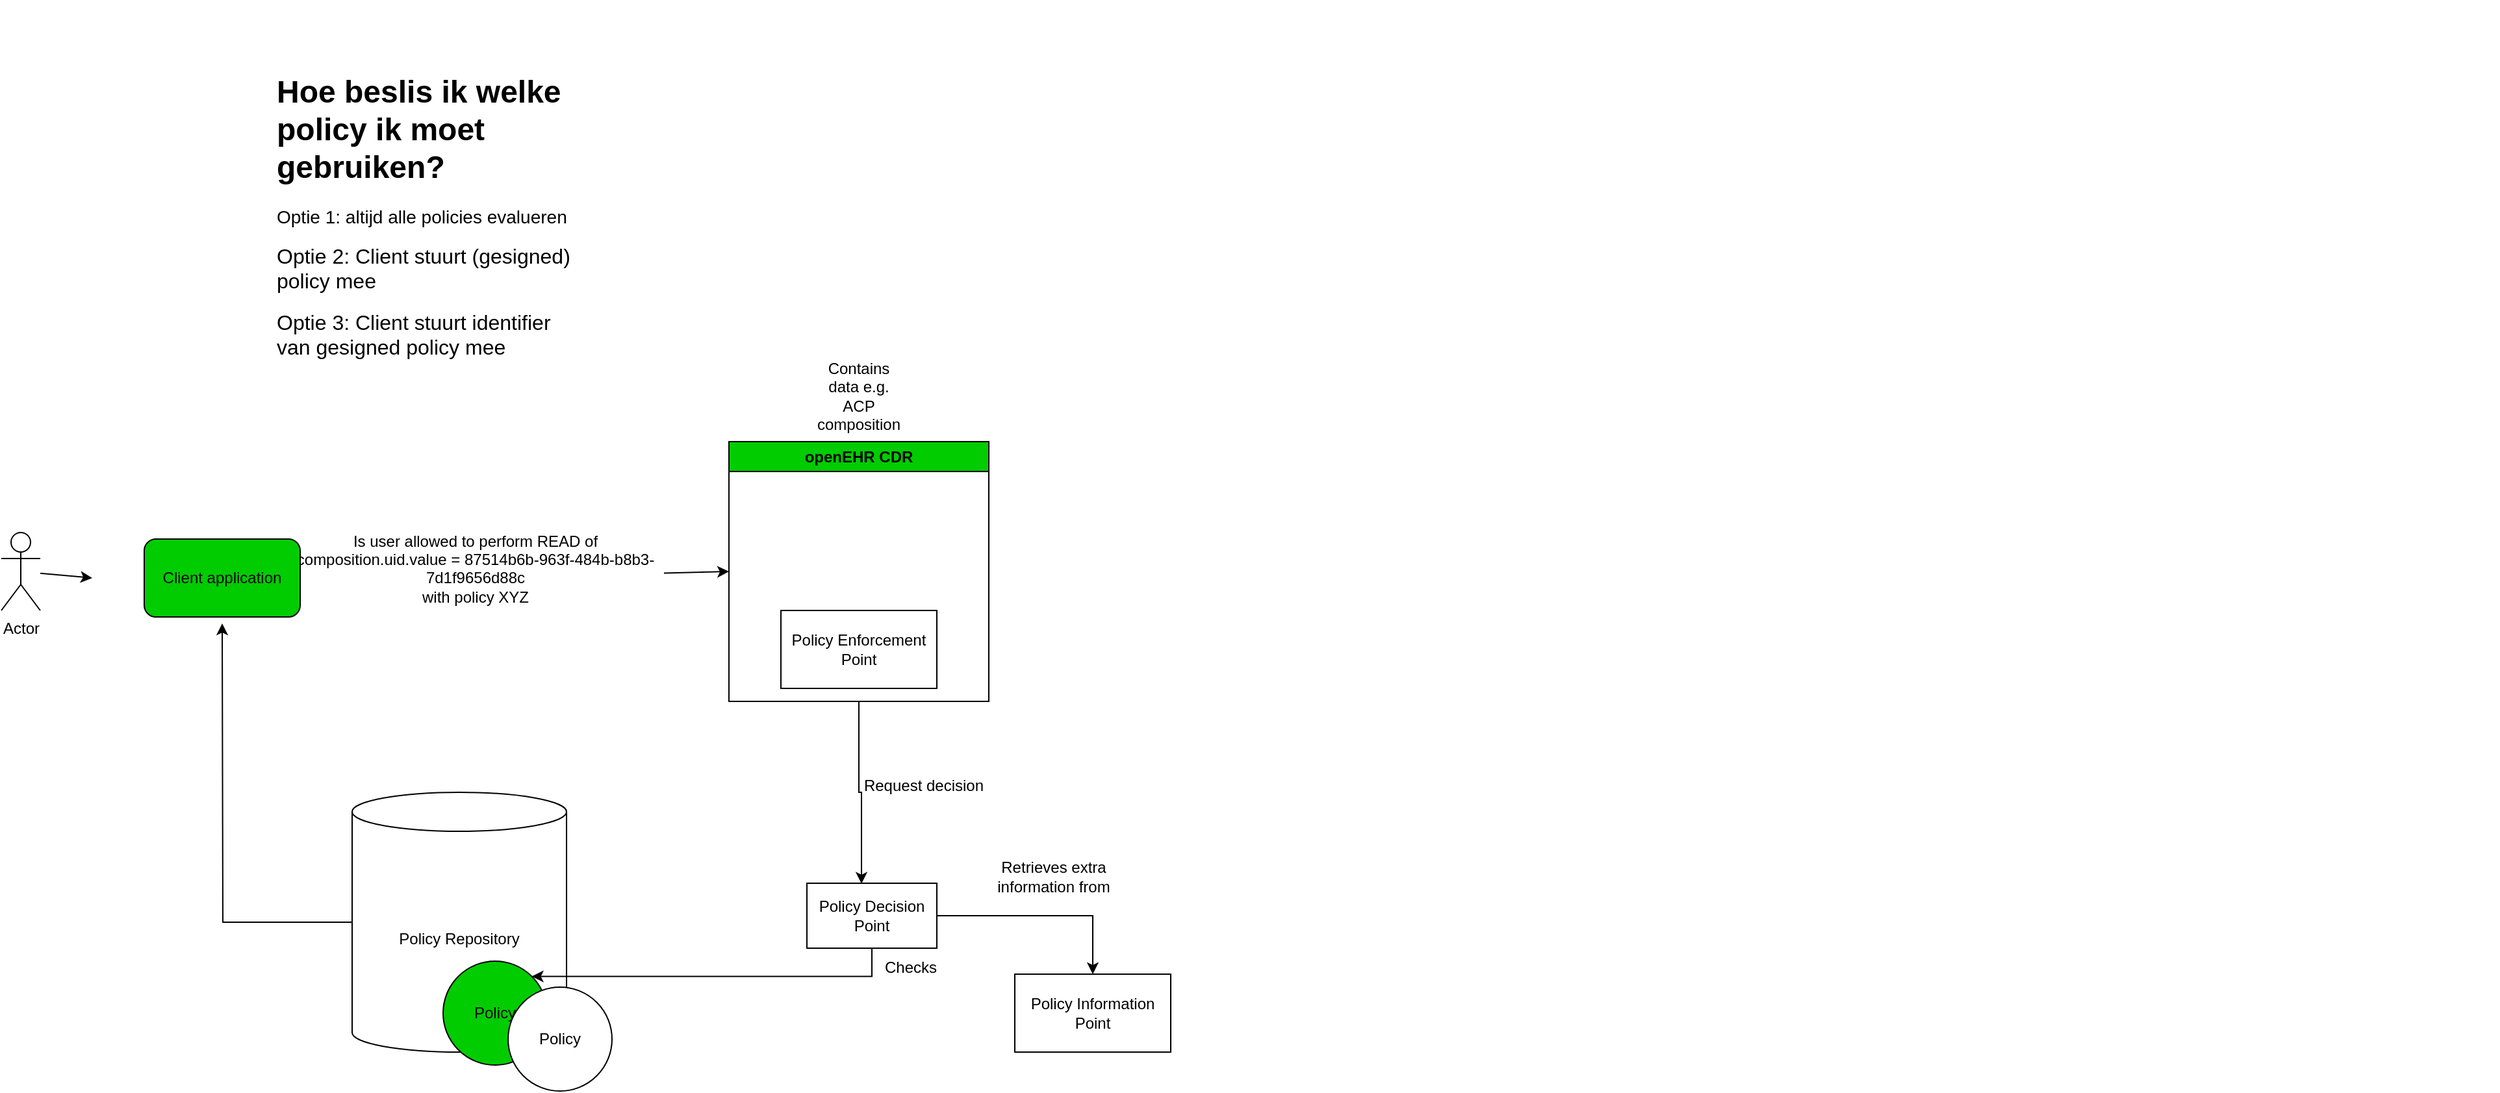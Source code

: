 <mxfile version="24.3.1" type="device">
  <diagram name="Page-1" id="9VoOU8_NqmbsLiig9-E2">
    <mxGraphModel dx="2439" dy="2203" grid="1" gridSize="10" guides="1" tooltips="1" connect="1" arrows="1" fold="1" page="1" pageScale="1" pageWidth="850" pageHeight="1100" math="0" shadow="0">
      <root>
        <mxCell id="0" />
        <mxCell id="1" parent="0" />
        <mxCell id="pjgg4CAAk_bMe1FnvngC-35" value="Policy Repository" style="shape=cylinder3;whiteSpace=wrap;html=1;boundedLbl=1;backgroundOutline=1;size=15;" vertex="1" parent="1">
          <mxGeometry x="160" y="360" width="165" height="200" as="geometry" />
        </mxCell>
        <mxCell id="pjgg4CAAk_bMe1FnvngC-39" value="Policy" style="ellipse;whiteSpace=wrap;html=1;rounded=0;fillColor=#00CC00;" vertex="1" parent="1">
          <mxGeometry x="230" y="490" width="80" height="80" as="geometry" />
        </mxCell>
        <mxCell id="pjgg4CAAk_bMe1FnvngC-3" value="Actor" style="shape=umlActor;verticalLabelPosition=bottom;verticalAlign=top;html=1;outlineConnect=0;" vertex="1" parent="1">
          <mxGeometry x="-110" y="160" width="30" height="60" as="geometry" />
        </mxCell>
        <mxCell id="pjgg4CAAk_bMe1FnvngC-6" value="" style="endArrow=classic;html=1;rounded=0;entryX=0;entryY=0.5;entryDx=0;entryDy=0;" edge="1" parent="1" source="pjgg4CAAk_bMe1FnvngC-7" target="pjgg4CAAk_bMe1FnvngC-23">
          <mxGeometry width="50" height="50" relative="1" as="geometry">
            <mxPoint x="480" y="330" as="sourcePoint" />
            <mxPoint x="480" y="205" as="targetPoint" />
          </mxGeometry>
        </mxCell>
        <mxCell id="pjgg4CAAk_bMe1FnvngC-8" value="" style="endArrow=classic;html=1;rounded=0;entryX=0;entryY=0.5;entryDx=0;entryDy=0;" edge="1" parent="1" source="pjgg4CAAk_bMe1FnvngC-3">
          <mxGeometry width="50" height="50" relative="1" as="geometry">
            <mxPoint x="39" y="191" as="sourcePoint" />
            <mxPoint x="-40" y="195" as="targetPoint" />
          </mxGeometry>
        </mxCell>
        <mxCell id="pjgg4CAAk_bMe1FnvngC-7" value="&lt;div&gt;Is user allowed to perform READ of composition.uid.value = 87514b6b-963f-484b-b8b3-7d1f9656d88c&lt;/div&gt;&lt;div&gt;with policy XYZ&lt;br&gt;&lt;br&gt;&lt;/div&gt;" style="text;html=1;align=center;verticalAlign=middle;whiteSpace=wrap;rounded=0;" vertex="1" parent="1">
          <mxGeometry x="110" y="180" width="290" height="30" as="geometry" />
        </mxCell>
        <mxCell id="pjgg4CAAk_bMe1FnvngC-27" style="edgeStyle=orthogonalEdgeStyle;rounded=0;orthogonalLoop=1;jettySize=auto;html=1;exitX=1;exitY=0.5;exitDx=0;exitDy=0;entryX=0.5;entryY=0;entryDx=0;entryDy=0;" edge="1" parent="1" source="pjgg4CAAk_bMe1FnvngC-9" target="pjgg4CAAk_bMe1FnvngC-16">
          <mxGeometry relative="1" as="geometry" />
        </mxCell>
        <mxCell id="pjgg4CAAk_bMe1FnvngC-9" value="Policy Decision Point" style="rounded=0;whiteSpace=wrap;html=1;" vertex="1" parent="1">
          <mxGeometry x="510" y="430" width="100" height="50" as="geometry" />
        </mxCell>
        <mxCell id="pjgg4CAAk_bMe1FnvngC-15" value="" style="group" vertex="1" connectable="0" parent="1">
          <mxGeometry x="550" y="340" width="100" height="30" as="geometry" />
        </mxCell>
        <mxCell id="pjgg4CAAk_bMe1FnvngC-13" value="Request decision" style="text;html=1;align=center;verticalAlign=middle;whiteSpace=wrap;rounded=0;" vertex="1" parent="pjgg4CAAk_bMe1FnvngC-15">
          <mxGeometry width="100" height="30" as="geometry" />
        </mxCell>
        <mxCell id="pjgg4CAAk_bMe1FnvngC-16" value="Policy Information Point" style="rounded=0;whiteSpace=wrap;html=1;" vertex="1" parent="1">
          <mxGeometry x="670" y="500" width="120" height="60" as="geometry" />
        </mxCell>
        <mxCell id="pjgg4CAAk_bMe1FnvngC-18" value="Policy" style="ellipse;whiteSpace=wrap;html=1;rounded=0;" vertex="1" parent="1">
          <mxGeometry x="280" y="510" width="80" height="80" as="geometry" />
        </mxCell>
        <mxCell id="pjgg4CAAk_bMe1FnvngC-41" style="edgeStyle=orthogonalEdgeStyle;rounded=0;orthogonalLoop=1;jettySize=auto;html=1;exitX=0;exitY=0;exitDx=0;exitDy=0;entryX=1;entryY=0;entryDx=0;entryDy=0;" edge="1" parent="1" source="pjgg4CAAk_bMe1FnvngC-20" target="pjgg4CAAk_bMe1FnvngC-39">
          <mxGeometry relative="1" as="geometry">
            <Array as="points">
              <mxPoint x="560" y="502" />
            </Array>
          </mxGeometry>
        </mxCell>
        <mxCell id="pjgg4CAAk_bMe1FnvngC-20" value="Checks" style="text;html=1;align=center;verticalAlign=middle;whiteSpace=wrap;rounded=0;" vertex="1" parent="1">
          <mxGeometry x="560" y="480" width="60" height="30" as="geometry" />
        </mxCell>
        <mxCell id="pjgg4CAAk_bMe1FnvngC-22" value="" style="shape=image;verticalLabelPosition=bottom;labelBackgroundColor=default;verticalAlign=top;aspect=fixed;imageAspect=0;image=https://miro.medium.com/v2/resize:fit:1400/1*de-WLl2462P3n0lx86OWwA.png;" vertex="1" parent="1">
          <mxGeometry x="790" y="-250" width="1022" height="786" as="geometry" />
        </mxCell>
        <mxCell id="pjgg4CAAk_bMe1FnvngC-24" style="edgeStyle=orthogonalEdgeStyle;rounded=0;orthogonalLoop=1;jettySize=auto;html=1;exitX=0.5;exitY=1;exitDx=0;exitDy=0;entryX=0.42;entryY=0.008;entryDx=0;entryDy=0;entryPerimeter=0;" edge="1" parent="1" source="pjgg4CAAk_bMe1FnvngC-23" target="pjgg4CAAk_bMe1FnvngC-9">
          <mxGeometry relative="1" as="geometry" />
        </mxCell>
        <mxCell id="pjgg4CAAk_bMe1FnvngC-26" value="" style="group" vertex="1" connectable="0" parent="1">
          <mxGeometry x="450" y="40" width="200" height="250" as="geometry" />
        </mxCell>
        <mxCell id="pjgg4CAAk_bMe1FnvngC-2" value="&lt;div&gt;Contains data e.g. ACP composition&lt;/div&gt;" style="text;html=1;align=center;verticalAlign=middle;whiteSpace=wrap;rounded=0;" vertex="1" parent="pjgg4CAAk_bMe1FnvngC-26">
          <mxGeometry x="70" width="60" height="30" as="geometry" />
        </mxCell>
        <mxCell id="pjgg4CAAk_bMe1FnvngC-23" value="&lt;div&gt;openEHR CDR&lt;/div&gt;" style="swimlane;whiteSpace=wrap;html=1;fillColor=#00CC00;" vertex="1" parent="pjgg4CAAk_bMe1FnvngC-26">
          <mxGeometry y="50" width="200" height="200" as="geometry" />
        </mxCell>
        <mxCell id="pjgg4CAAk_bMe1FnvngC-25" value="Policy Enforcement Point" style="rounded=0;whiteSpace=wrap;html=1;" vertex="1" parent="pjgg4CAAk_bMe1FnvngC-23">
          <mxGeometry x="40" y="130" width="120" height="60" as="geometry" />
        </mxCell>
        <mxCell id="pjgg4CAAk_bMe1FnvngC-28" value="Retrieves extra information from" style="text;html=1;align=center;verticalAlign=middle;whiteSpace=wrap;rounded=0;" vertex="1" parent="1">
          <mxGeometry x="650" y="410" width="100" height="30" as="geometry" />
        </mxCell>
        <mxCell id="pjgg4CAAk_bMe1FnvngC-32" value="&lt;h1 style=&quot;margin-top: 0px;&quot;&gt;Hoe beslis ik welke policy ik moet gebruiken?&lt;/h1&gt;&lt;p&gt;&lt;font style=&quot;font-size: 14px;&quot;&gt;Optie 1: altijd alle policies evalueren&lt;/font&gt;&lt;/p&gt;&lt;p&gt;&lt;font size=&quot;3&quot;&gt;Optie 2: Client stuurt (gesigned) policy mee&lt;/font&gt;&lt;/p&gt;&lt;p&gt;&lt;font size=&quot;3&quot;&gt;Optie 3: Client stuurt identifier van gesigned policy mee&lt;/font&gt;&lt;br&gt;&lt;/p&gt;" style="text;html=1;whiteSpace=wrap;overflow=hidden;rounded=0;" vertex="1" parent="1">
          <mxGeometry x="100" y="-200" width="230" height="280" as="geometry" />
        </mxCell>
        <mxCell id="pjgg4CAAk_bMe1FnvngC-34" value="Client application" style="rounded=1;whiteSpace=wrap;html=1;fillColor=#00CC00;" vertex="1" parent="1">
          <mxGeometry y="165" width="120" height="60" as="geometry" />
        </mxCell>
        <mxCell id="pjgg4CAAk_bMe1FnvngC-37" style="edgeStyle=orthogonalEdgeStyle;rounded=0;orthogonalLoop=1;jettySize=auto;html=1;" edge="1" parent="1" source="pjgg4CAAk_bMe1FnvngC-35">
          <mxGeometry relative="1" as="geometry">
            <mxPoint x="60" y="230" as="targetPoint" />
          </mxGeometry>
        </mxCell>
      </root>
    </mxGraphModel>
  </diagram>
</mxfile>
